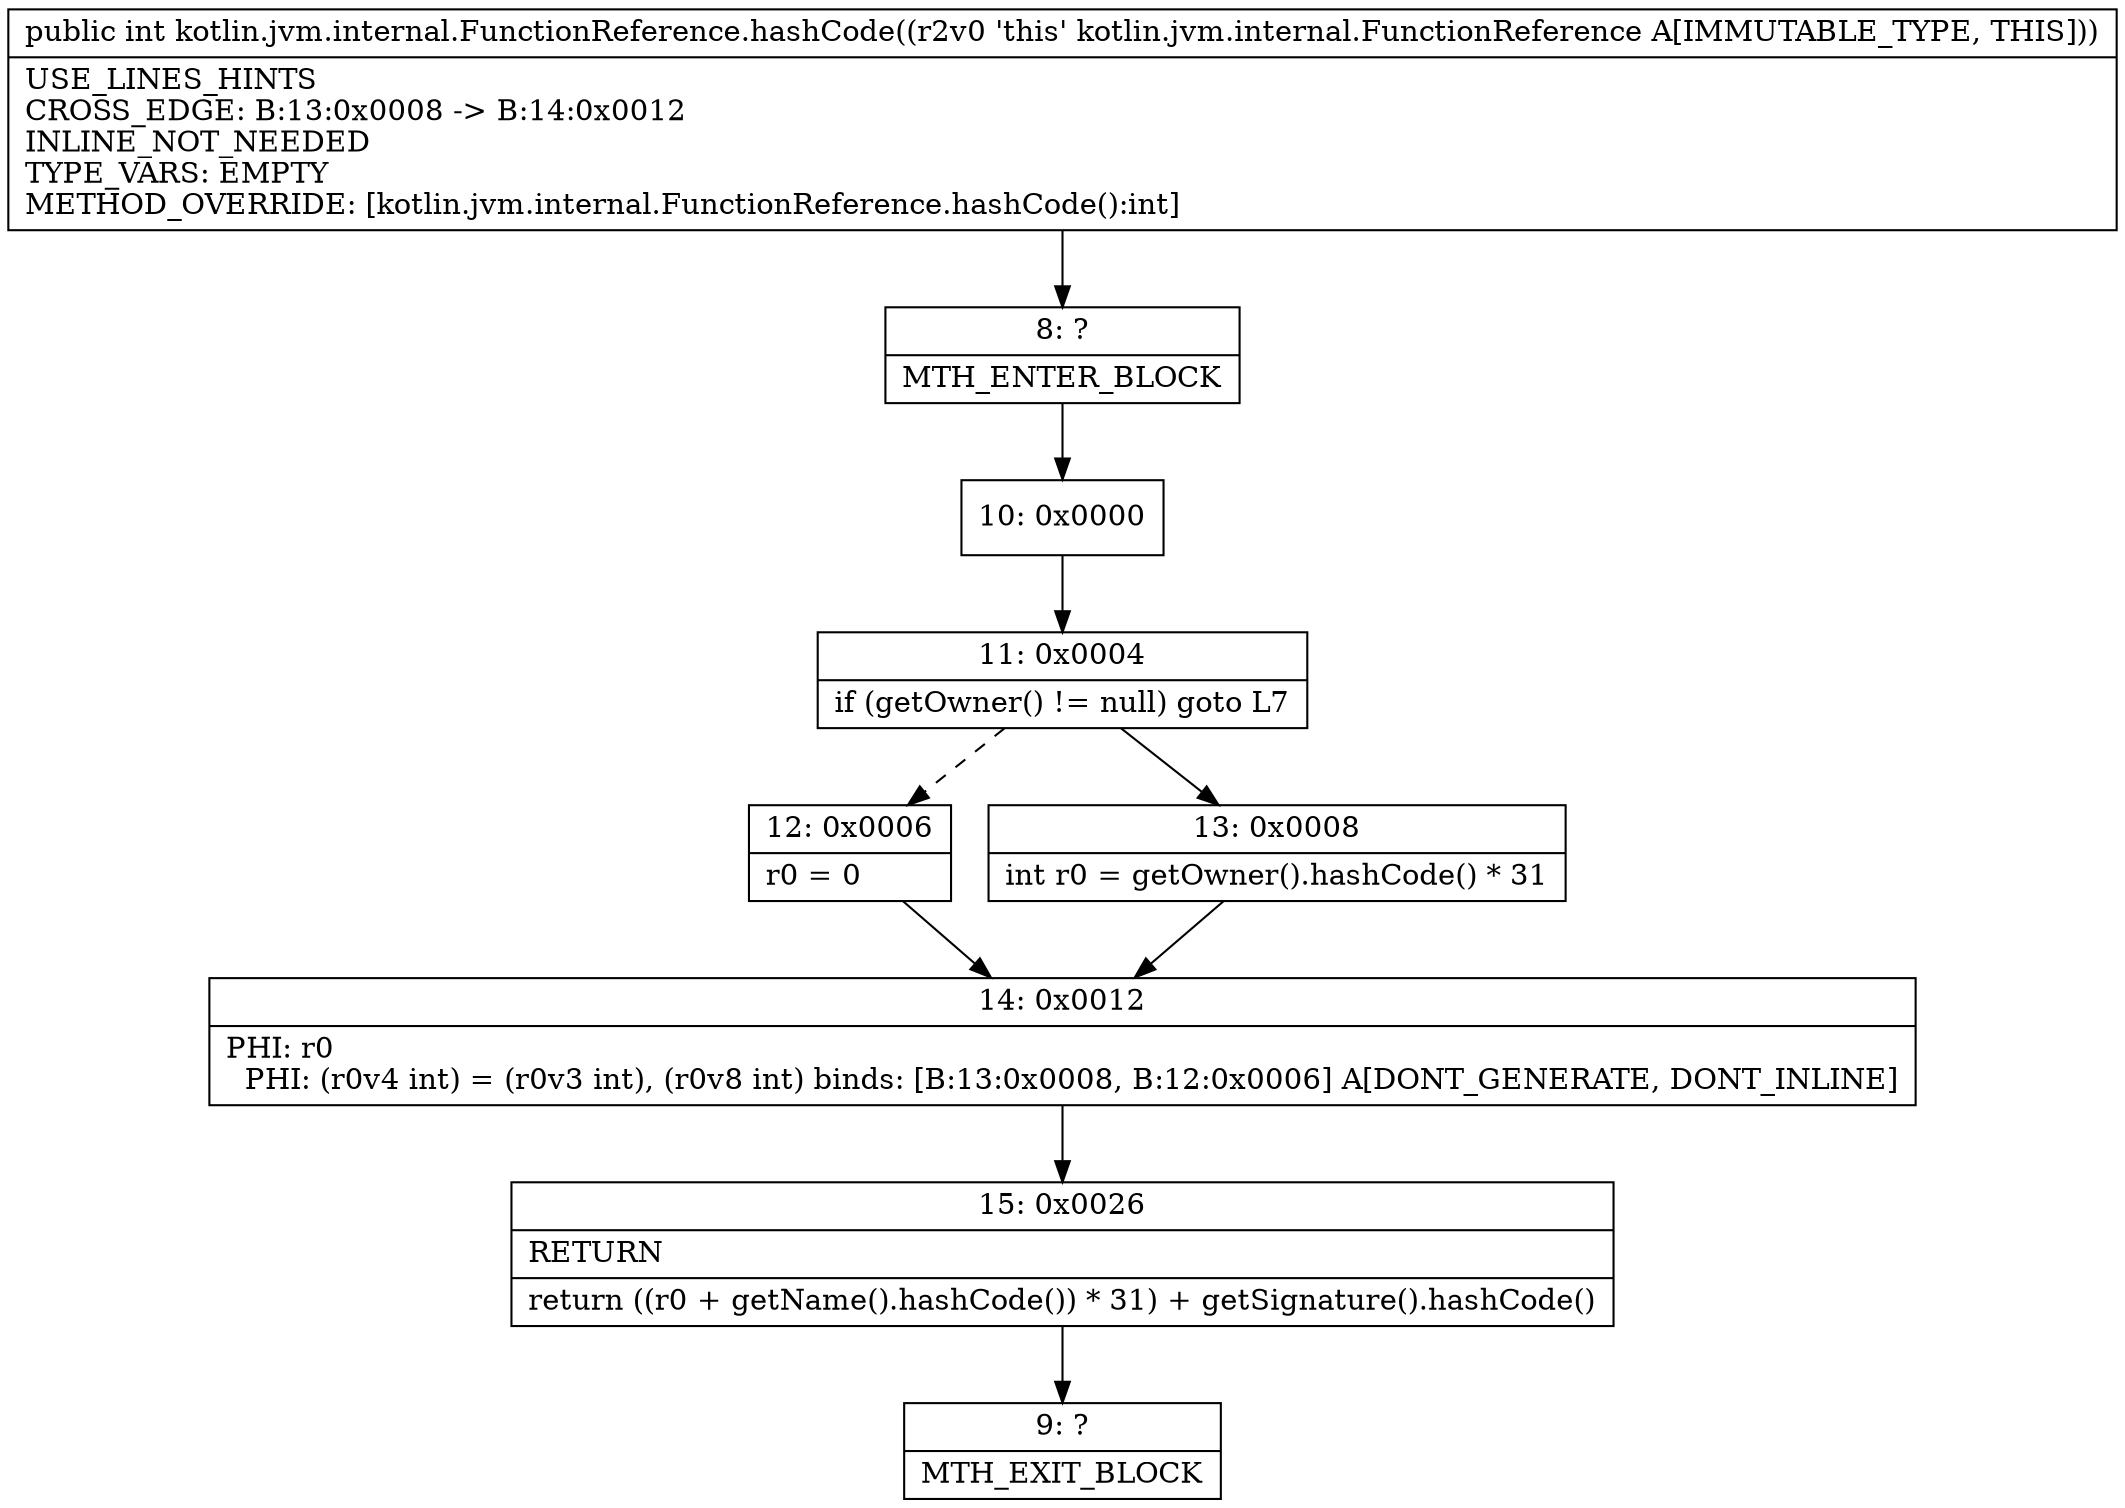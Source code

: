 digraph "CFG forkotlin.jvm.internal.FunctionReference.hashCode()I" {
Node_8 [shape=record,label="{8\:\ ?|MTH_ENTER_BLOCK\l}"];
Node_10 [shape=record,label="{10\:\ 0x0000}"];
Node_11 [shape=record,label="{11\:\ 0x0004|if (getOwner() != null) goto L7\l}"];
Node_12 [shape=record,label="{12\:\ 0x0006|r0 = 0\l}"];
Node_14 [shape=record,label="{14\:\ 0x0012|PHI: r0 \l  PHI: (r0v4 int) = (r0v3 int), (r0v8 int) binds: [B:13:0x0008, B:12:0x0006] A[DONT_GENERATE, DONT_INLINE]\l}"];
Node_15 [shape=record,label="{15\:\ 0x0026|RETURN\l|return ((r0 + getName().hashCode()) * 31) + getSignature().hashCode()\l}"];
Node_9 [shape=record,label="{9\:\ ?|MTH_EXIT_BLOCK\l}"];
Node_13 [shape=record,label="{13\:\ 0x0008|int r0 = getOwner().hashCode() * 31\l}"];
MethodNode[shape=record,label="{public int kotlin.jvm.internal.FunctionReference.hashCode((r2v0 'this' kotlin.jvm.internal.FunctionReference A[IMMUTABLE_TYPE, THIS]))  | USE_LINES_HINTS\lCROSS_EDGE: B:13:0x0008 \-\> B:14:0x0012\lINLINE_NOT_NEEDED\lTYPE_VARS: EMPTY\lMETHOD_OVERRIDE: [kotlin.jvm.internal.FunctionReference.hashCode():int]\l}"];
MethodNode -> Node_8;Node_8 -> Node_10;
Node_10 -> Node_11;
Node_11 -> Node_12[style=dashed];
Node_11 -> Node_13;
Node_12 -> Node_14;
Node_14 -> Node_15;
Node_15 -> Node_9;
Node_13 -> Node_14;
}


